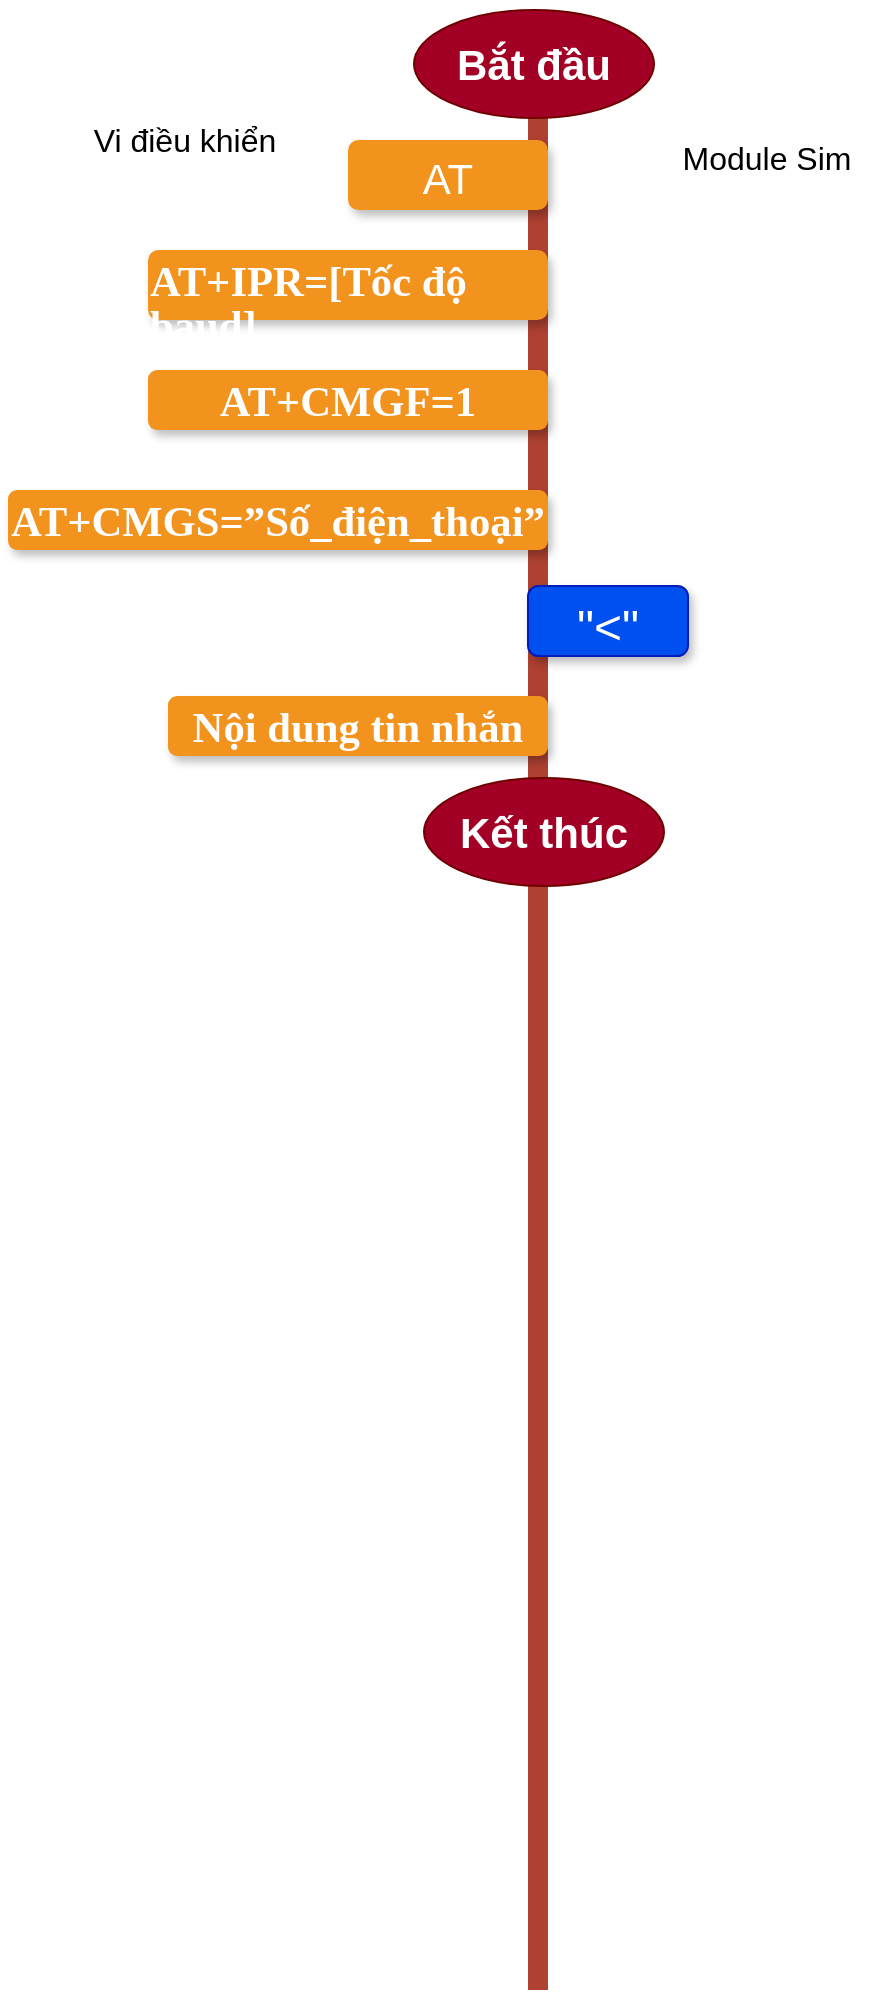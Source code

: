 <mxfile version="14.9.3" type="github">
  <diagram name="Page-1" id="fbcf5db9-b524-4cd4-e4f3-379dc89c3999">
    <mxGraphModel dx="868" dy="482" grid="0" gridSize="10" guides="1" tooltips="1" connect="1" arrows="1" fold="1" page="1" pageScale="1" pageWidth="850" pageHeight="1100" background="none" math="0" shadow="0">
      <root>
        <mxCell id="0" />
        <mxCell id="1" parent="0" />
        <mxCell id="2a0f93b5c73ef8e7-1" value="" style="line;strokeWidth=10;direction=south;html=1;fillColor=none;fontSize=13;fontColor=#000000;align=center;strokeColor=#AE4132;" parent="1" vertex="1">
          <mxGeometry x="360" y="70" width="10" height="990" as="geometry" />
        </mxCell>
        <mxCell id="2a0f93b5c73ef8e7-2" value="&lt;font style=&quot;font-size: 21px&quot;&gt;AT&lt;/font&gt;" style="rounded=1;whiteSpace=wrap;html=1;strokeColor=none;strokeWidth=1;fillColor=#F2931E;fontSize=13;fontColor=#FFFFFF;align=center;gradientColor=none;gradientDirection=east;verticalAlign=top;shadow=1;" parent="1" vertex="1">
          <mxGeometry x="270" y="135" width="100" height="35" as="geometry" />
        </mxCell>
        <mxCell id="2a0f93b5c73ef8e7-7" value="3" style="text;html=1;strokeColor=none;fillColor=none;align=center;verticalAlign=middle;whiteSpace=wrap;fontSize=30;fontColor=#FFFFFF;" parent="1" vertex="1">
          <mxGeometry x="180" y="393" width="40" height="20" as="geometry" />
        </mxCell>
        <mxCell id="2a0f93b5c73ef8e7-11" value="5" style="text;html=1;strokeColor=none;fillColor=none;align=center;verticalAlign=middle;whiteSpace=wrap;fontSize=30;fontColor=#FFFFFF;" parent="1" vertex="1">
          <mxGeometry x="180" y="623" width="40" height="20" as="geometry" />
        </mxCell>
        <mxCell id="2a0f93b5c73ef8e7-15" value="7" style="text;html=1;strokeColor=none;fillColor=none;align=center;verticalAlign=middle;whiteSpace=wrap;fontSize=30;fontColor=#FFFFFF;" parent="1" vertex="1">
          <mxGeometry x="180" y="863" width="40" height="20" as="geometry" />
        </mxCell>
        <mxCell id="E0bE4m-FEL2LXH3f69GU-2" value="&lt;p style=&quot;line-height: 150% ; margin-top: 0pt ; margin-bottom: 0pt ; margin-left: 0in ; margin-right: 0in ; text-align: left ; direction: ltr ; unicode-bidi: embed ; word-break: normal&quot;&gt;&lt;span style=&quot;font-size: 16pt ; font-family: &amp;#34;calibri&amp;#34; ; font-weight: bold&quot;&gt;AT+IPR&lt;/span&gt;&lt;span style=&quot;font-size: 16pt ; font-family: &amp;#34;calibri&amp;#34; ; font-weight: bold&quot;&gt;=[Tốc độ baud]&lt;br&gt;&lt;/span&gt;&lt;/p&gt;" style="rounded=1;whiteSpace=wrap;html=1;strokeColor=none;strokeWidth=1;fillColor=#F2931E;fontSize=13;fontColor=#FFFFFF;align=center;gradientColor=none;gradientDirection=east;verticalAlign=top;shadow=1;" vertex="1" parent="1">
          <mxGeometry x="170" y="190" width="200" height="35" as="geometry" />
        </mxCell>
        <mxCell id="E0bE4m-FEL2LXH3f69GU-3" value="&lt;p style=&quot;line-height: 150% ; margin-top: 0pt ; margin-bottom: 0pt ; margin-left: 0in ; margin-right: 0in ; text-align: left ; direction: ltr ; unicode-bidi: embed ; word-break: normal&quot;&gt;&lt;span style=&quot;font-size: 16pt ; font-family: &amp;#34;calibri&amp;#34; ; font-weight: bold&quot;&gt;AT+CMGF=1&lt;/span&gt;&lt;span style=&quot;font-size: 16pt ; font-family: &amp;#34;calibri&amp;#34; ; font-weight: bold&quot;&gt;&lt;br&gt;&lt;/span&gt;&lt;/p&gt;" style="rounded=1;whiteSpace=wrap;html=1;strokeColor=none;strokeWidth=1;fillColor=#F2931E;fontSize=13;fontColor=#FFFFFF;align=center;gradientColor=none;gradientDirection=east;verticalAlign=top;shadow=1;" vertex="1" parent="1">
          <mxGeometry x="170" y="250" width="200" height="30" as="geometry" />
        </mxCell>
        <mxCell id="E0bE4m-FEL2LXH3f69GU-4" value="&lt;p style=&quot;line-height: 150% ; margin-top: 0pt ; margin-bottom: 0pt ; margin-left: 0in ; margin-right: 0in ; text-align: left ; direction: ltr ; unicode-bidi: embed ; word-break: normal&quot;&gt;&lt;span style=&quot;font-size: 16pt ; font-family: &amp;#34;calibri&amp;#34; ; font-weight: bold&quot;&gt;AT+CMGS&lt;/span&gt;&lt;span style=&quot;font-size: 16pt ; font-family: &amp;#34;calibri&amp;#34; ; font-weight: bold&quot;&gt;=”&lt;/span&gt;&lt;span style=&quot;font-size: 16pt ; font-family: &amp;#34;calibri&amp;#34; ; font-weight: bold&quot;&gt;Sô&lt;/span&gt;&lt;span style=&quot;font-size: 16pt ; font-family: &amp;#34;calibri&amp;#34; ; font-weight: bold&quot;&gt;́_&lt;/span&gt;&lt;span style=&quot;font-size: 16pt ; font-family: &amp;#34;calibri&amp;#34; ; font-weight: bold&quot;&gt;điện_thoại&lt;/span&gt;&lt;span style=&quot;font-size: 16pt ; font-family: &amp;#34;calibri&amp;#34; ; font-weight: bold&quot;&gt;”&lt;/span&gt;&lt;/p&gt;" style="rounded=1;whiteSpace=wrap;html=1;strokeColor=none;strokeWidth=1;fillColor=#F2931E;fontSize=13;fontColor=#FFFFFF;align=center;gradientColor=none;gradientDirection=east;verticalAlign=top;shadow=1;" vertex="1" parent="1">
          <mxGeometry x="100" y="310" width="270" height="30" as="geometry" />
        </mxCell>
        <mxCell id="E0bE4m-FEL2LXH3f69GU-5" value="&lt;font style=&quot;font-size: 24px&quot;&gt;&quot;&amp;lt;&quot;&lt;/font&gt;" style="rounded=1;whiteSpace=wrap;html=1;strokeColor=#001DBC;strokeWidth=1;fillColor=#0050ef;fontSize=13;fontColor=#ffffff;align=center;gradientDirection=east;verticalAlign=top;shadow=1;" vertex="1" parent="1">
          <mxGeometry x="360" y="358" width="80" height="35" as="geometry" />
        </mxCell>
        <mxCell id="E0bE4m-FEL2LXH3f69GU-6" value="&lt;p style=&quot;line-height: 150% ; margin-top: 0pt ; margin-bottom: 0pt ; margin-left: 0in ; margin-right: 0in ; text-align: left ; direction: ltr ; unicode-bidi: embed ; word-break: normal&quot;&gt;&lt;font face=&quot;calibri&quot;&gt;&lt;span style=&quot;font-size: 21.333px&quot;&gt;&lt;b&gt;Nội dung tin nhắn&lt;/b&gt;&lt;/span&gt;&lt;/font&gt;&lt;/p&gt;" style="rounded=1;whiteSpace=wrap;html=1;strokeColor=none;strokeWidth=1;fillColor=#F2931E;fontSize=13;fontColor=#FFFFFF;align=center;gradientColor=none;gradientDirection=east;verticalAlign=top;shadow=1;" vertex="1" parent="1">
          <mxGeometry x="180" y="413" width="190" height="30" as="geometry" />
        </mxCell>
        <mxCell id="E0bE4m-FEL2LXH3f69GU-7" value="&lt;b&gt;&lt;font style=&quot;font-size: 21px&quot;&gt;Bắt đầu&lt;/font&gt;&lt;/b&gt;" style="ellipse;whiteSpace=wrap;html=1;fillColor=#a20025;strokeColor=#6F0000;fontColor=#ffffff;" vertex="1" parent="1">
          <mxGeometry x="303" y="70" width="120" height="54" as="geometry" />
        </mxCell>
        <mxCell id="E0bE4m-FEL2LXH3f69GU-8" value="&lt;b&gt;&lt;font style=&quot;font-size: 21px&quot;&gt;Kết thúc&lt;/font&gt;&lt;/b&gt;" style="ellipse;whiteSpace=wrap;html=1;fillColor=#a20025;strokeColor=#6F0000;fontColor=#ffffff;" vertex="1" parent="1">
          <mxGeometry x="308" y="454" width="120" height="54" as="geometry" />
        </mxCell>
        <mxCell id="E0bE4m-FEL2LXH3f69GU-9" value="&lt;font style=&quot;font-size: 16px&quot;&gt;Vi điều khiển&lt;/font&gt;" style="text;html=1;strokeColor=none;fillColor=none;align=center;verticalAlign=middle;whiteSpace=wrap;rounded=0;" vertex="1" parent="1">
          <mxGeometry x="137" y="118" width="103" height="34" as="geometry" />
        </mxCell>
        <mxCell id="E0bE4m-FEL2LXH3f69GU-10" value="&lt;font style=&quot;font-size: 16px&quot;&gt;Module Sim&lt;/font&gt;" style="text;html=1;strokeColor=none;fillColor=none;align=center;verticalAlign=middle;whiteSpace=wrap;rounded=0;" vertex="1" parent="1">
          <mxGeometry x="428" y="127" width="103" height="34" as="geometry" />
        </mxCell>
      </root>
    </mxGraphModel>
  </diagram>
</mxfile>
